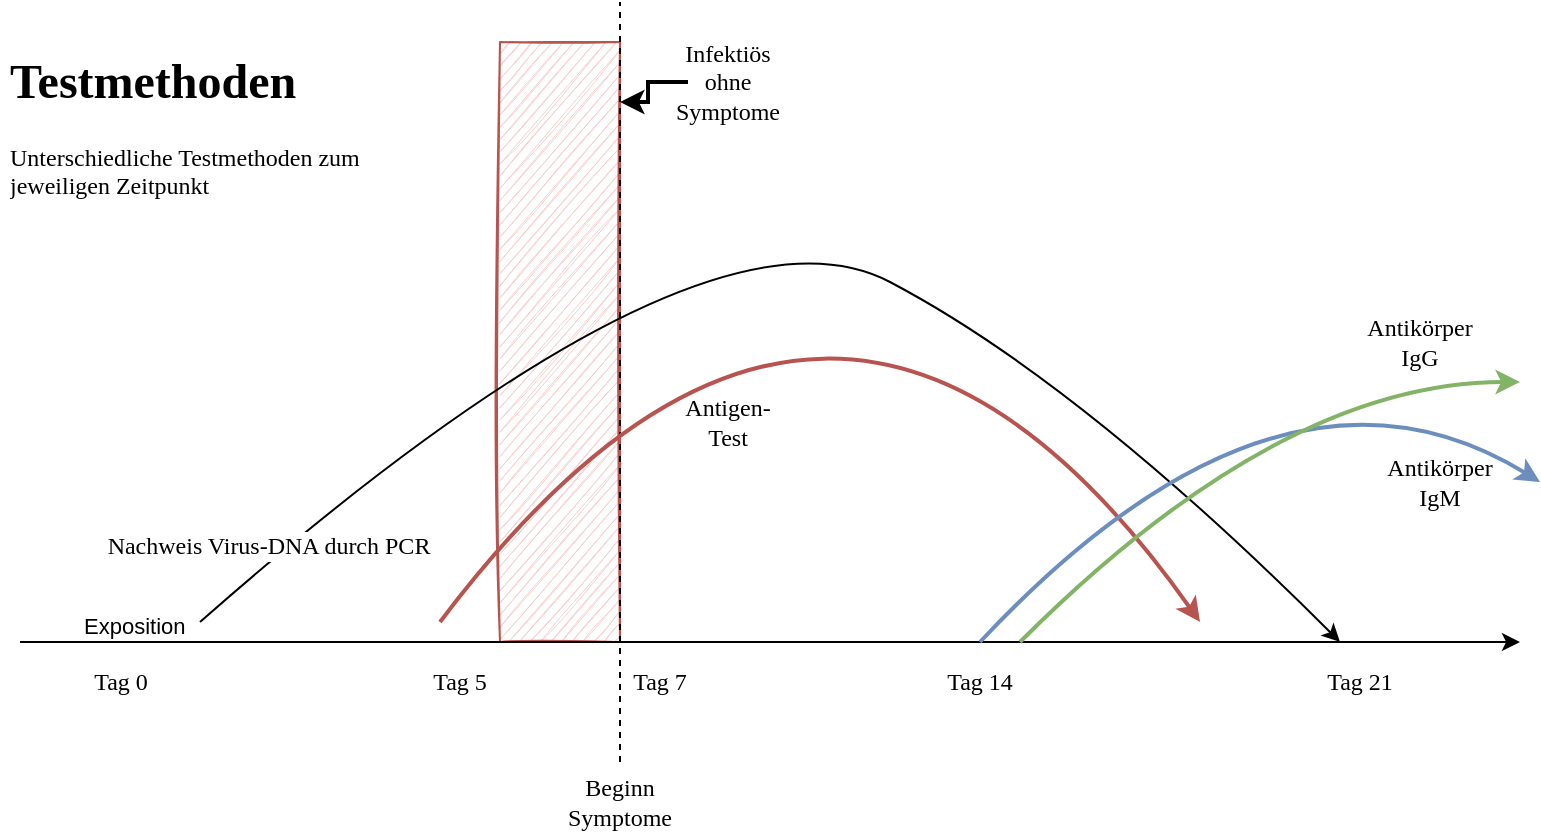 <mxfile version="13.8.1" type="github">
  <diagram id="I13QSnIsGBPpUAzB9PyT" name="Page-1">
    <mxGraphModel dx="1422" dy="763" grid="1" gridSize="10" guides="1" tooltips="1" connect="1" arrows="1" fold="1" page="1" pageScale="1" pageWidth="827" pageHeight="1169" math="0" shadow="0">
      <root>
        <mxCell id="0" />
        <mxCell id="1" parent="0" />
        <mxCell id="Mx9_9Knm9UHk2a_ZNlMr-21" value="" style="rounded=0;whiteSpace=wrap;html=1;fontFamily=Linux Libertine;fontSize=12;strokeColor=#b85450;fillColor=#F8CECC;sketch=1;glass=0;shadow=0;" parent="1" vertex="1">
          <mxGeometry x="300" y="160" width="60" height="300" as="geometry" />
        </mxCell>
        <mxCell id="Mx9_9Knm9UHk2a_ZNlMr-3" value="Nachweis Virus-DNA durch PCR" style="curved=1;endArrow=classic;html=1;fontFamily=Linux Libertine;fontSize=12;" parent="1" edge="1">
          <mxGeometry x="-0.863" y="6" width="50" height="50" relative="1" as="geometry">
            <mxPoint x="150" y="450" as="sourcePoint" />
            <mxPoint x="720" y="460" as="targetPoint" />
            <Array as="points">
              <mxPoint x="400" y="230" />
              <mxPoint x="590" y="330" />
            </Array>
            <mxPoint as="offset" />
          </mxGeometry>
        </mxCell>
        <mxCell id="Mx9_9Knm9UHk2a_ZNlMr-4" value="Tag 0" style="endArrow=classic;html=1;fontFamily=Linux Libertine;fontSize=12;" parent="1" edge="1">
          <mxGeometry x="-0.867" y="-20" relative="1" as="geometry">
            <mxPoint x="60" y="460" as="sourcePoint" />
            <mxPoint x="810" y="460" as="targetPoint" />
            <mxPoint as="offset" />
          </mxGeometry>
        </mxCell>
        <mxCell id="Mx9_9Knm9UHk2a_ZNlMr-6" value="Exposition" style="edgeLabel;resizable=0;html=1;align=left;verticalAlign=bottom;" parent="Mx9_9Knm9UHk2a_ZNlMr-4" connectable="0" vertex="1">
          <mxGeometry x="-1" relative="1" as="geometry">
            <mxPoint x="30" as="offset" />
          </mxGeometry>
        </mxCell>
        <mxCell id="Mx9_9Knm9UHk2a_ZNlMr-8" value="" style="endArrow=none;dashed=1;html=1;" parent="1" edge="1">
          <mxGeometry width="50" height="50" relative="1" as="geometry">
            <mxPoint x="360" y="520" as="sourcePoint" />
            <mxPoint x="360" y="140" as="targetPoint" />
          </mxGeometry>
        </mxCell>
        <mxCell id="Mx9_9Knm9UHk2a_ZNlMr-9" value="Tag 7" style="text;html=1;strokeColor=none;fillColor=none;align=center;verticalAlign=middle;whiteSpace=wrap;rounded=0;fontFamily=Linux Libertine;" parent="1" vertex="1">
          <mxGeometry x="360" y="470" width="40" height="20" as="geometry" />
        </mxCell>
        <mxCell id="Mx9_9Knm9UHk2a_ZNlMr-10" value="Tag 14" style="text;html=1;strokeColor=none;fillColor=none;align=center;verticalAlign=middle;whiteSpace=wrap;rounded=0;fontFamily=Linux Libertine;" parent="1" vertex="1">
          <mxGeometry x="520" y="470" width="40" height="20" as="geometry" />
        </mxCell>
        <mxCell id="Mx9_9Knm9UHk2a_ZNlMr-11" value="Beginn Symptome" style="text;html=1;strokeColor=none;fillColor=none;align=center;verticalAlign=middle;whiteSpace=wrap;rounded=0;fontFamily=Linux Biolinum;" parent="1" vertex="1">
          <mxGeometry x="340" y="530" width="40" height="20" as="geometry" />
        </mxCell>
        <mxCell id="Mx9_9Knm9UHk2a_ZNlMr-12" value="" style="curved=1;endArrow=classic;html=1;fillColor=#f8cecc;strokeColor=#b85450;strokeWidth=2;" parent="1" edge="1">
          <mxGeometry width="50" height="50" relative="1" as="geometry">
            <mxPoint x="270" y="450" as="sourcePoint" />
            <mxPoint x="650" y="450" as="targetPoint" />
            <Array as="points">
              <mxPoint x="466" y="190" />
            </Array>
          </mxGeometry>
        </mxCell>
        <mxCell id="Mx9_9Knm9UHk2a_ZNlMr-13" value="Antigen-Test" style="text;html=1;strokeColor=none;fillColor=none;align=center;verticalAlign=middle;whiteSpace=wrap;rounded=0;fontFamily=Linux Biolinum;" parent="1" vertex="1">
          <mxGeometry x="394" y="340" width="40" height="20" as="geometry" />
        </mxCell>
        <mxCell id="Mx9_9Knm9UHk2a_ZNlMr-14" value="" style="curved=1;endArrow=classic;html=1;fillColor=#dae8fc;strokeColor=#6c8ebf;strokeWidth=2;" parent="1" edge="1">
          <mxGeometry width="50" height="50" relative="1" as="geometry">
            <mxPoint x="540" y="460" as="sourcePoint" />
            <mxPoint x="820" y="380" as="targetPoint" />
            <Array as="points">
              <mxPoint x="690" y="300" />
            </Array>
          </mxGeometry>
        </mxCell>
        <mxCell id="Mx9_9Knm9UHk2a_ZNlMr-15" value="Antikörper IgM" style="text;html=1;strokeColor=none;fillColor=none;align=center;verticalAlign=middle;whiteSpace=wrap;rounded=0;fontFamily=Linux Libertine;" parent="1" vertex="1">
          <mxGeometry x="750" y="370" width="40" height="20" as="geometry" />
        </mxCell>
        <mxCell id="Mx9_9Knm9UHk2a_ZNlMr-16" value="" style="curved=1;endArrow=classic;html=1;fillColor=#d5e8d4;strokeColor=#82b366;strokeWidth=2;" parent="1" edge="1">
          <mxGeometry width="50" height="50" relative="1" as="geometry">
            <mxPoint x="560" y="460" as="sourcePoint" />
            <mxPoint x="810" y="330" as="targetPoint" />
            <Array as="points">
              <mxPoint x="690" y="330" />
            </Array>
          </mxGeometry>
        </mxCell>
        <mxCell id="Mx9_9Knm9UHk2a_ZNlMr-17" value="Antikörper IgG" style="text;html=1;strokeColor=none;fillColor=none;align=center;verticalAlign=middle;whiteSpace=wrap;rounded=0;fontFamily=Linux Libertine;" parent="1" vertex="1">
          <mxGeometry x="740" y="300" width="40" height="20" as="geometry" />
        </mxCell>
        <mxCell id="Mx9_9Knm9UHk2a_ZNlMr-18" value="Tag 5" style="text;html=1;strokeColor=none;fillColor=none;align=center;verticalAlign=middle;whiteSpace=wrap;rounded=0;fontFamily=Linux Libertine;" parent="1" vertex="1">
          <mxGeometry x="260" y="470" width="40" height="20" as="geometry" />
        </mxCell>
        <mxCell id="Mx9_9Knm9UHk2a_ZNlMr-19" value="Tag 21" style="text;html=1;strokeColor=none;fillColor=none;align=center;verticalAlign=middle;whiteSpace=wrap;rounded=0;fontFamily=Linux Libertine;" parent="1" vertex="1">
          <mxGeometry x="710" y="470" width="40" height="20" as="geometry" />
        </mxCell>
        <mxCell id="Mx9_9Knm9UHk2a_ZNlMr-20" value="&lt;h1&gt;&lt;font face=&quot;Linux Biolinum&quot;&gt;Testmethoden&lt;/font&gt;&lt;/h1&gt;&lt;p&gt;Unterschiedliche Testmethoden zum jeweiligen Zeitpunkt&lt;br&gt;&lt;/p&gt;" style="text;html=1;strokeColor=none;fillColor=none;spacing=5;spacingTop=-20;whiteSpace=wrap;overflow=hidden;rounded=0;fontFamily=Linux Libertine;fontSize=12;" parent="1" vertex="1">
          <mxGeometry x="50" y="160" width="190" height="120" as="geometry" />
        </mxCell>
        <mxCell id="Mx9_9Knm9UHk2a_ZNlMr-25" value="" style="edgeStyle=orthogonalEdgeStyle;rounded=0;orthogonalLoop=1;jettySize=auto;html=1;strokeWidth=2;fontFamily=Linux Libertine;fontSize=12;" parent="1" source="Mx9_9Knm9UHk2a_ZNlMr-24" target="Mx9_9Knm9UHk2a_ZNlMr-21" edge="1">
          <mxGeometry relative="1" as="geometry">
            <Array as="points">
              <mxPoint x="374" y="180" />
              <mxPoint x="374" y="190" />
            </Array>
          </mxGeometry>
        </mxCell>
        <mxCell id="Mx9_9Knm9UHk2a_ZNlMr-24" value="Infektiös ohne Symptome" style="text;html=1;strokeColor=none;fillColor=none;align=center;verticalAlign=middle;whiteSpace=wrap;rounded=0;shadow=0;glass=0;sketch=1;fontFamily=Linux Libertine;fontSize=12;" parent="1" vertex="1">
          <mxGeometry x="394" y="170" width="40" height="20" as="geometry" />
        </mxCell>
      </root>
    </mxGraphModel>
  </diagram>
</mxfile>
